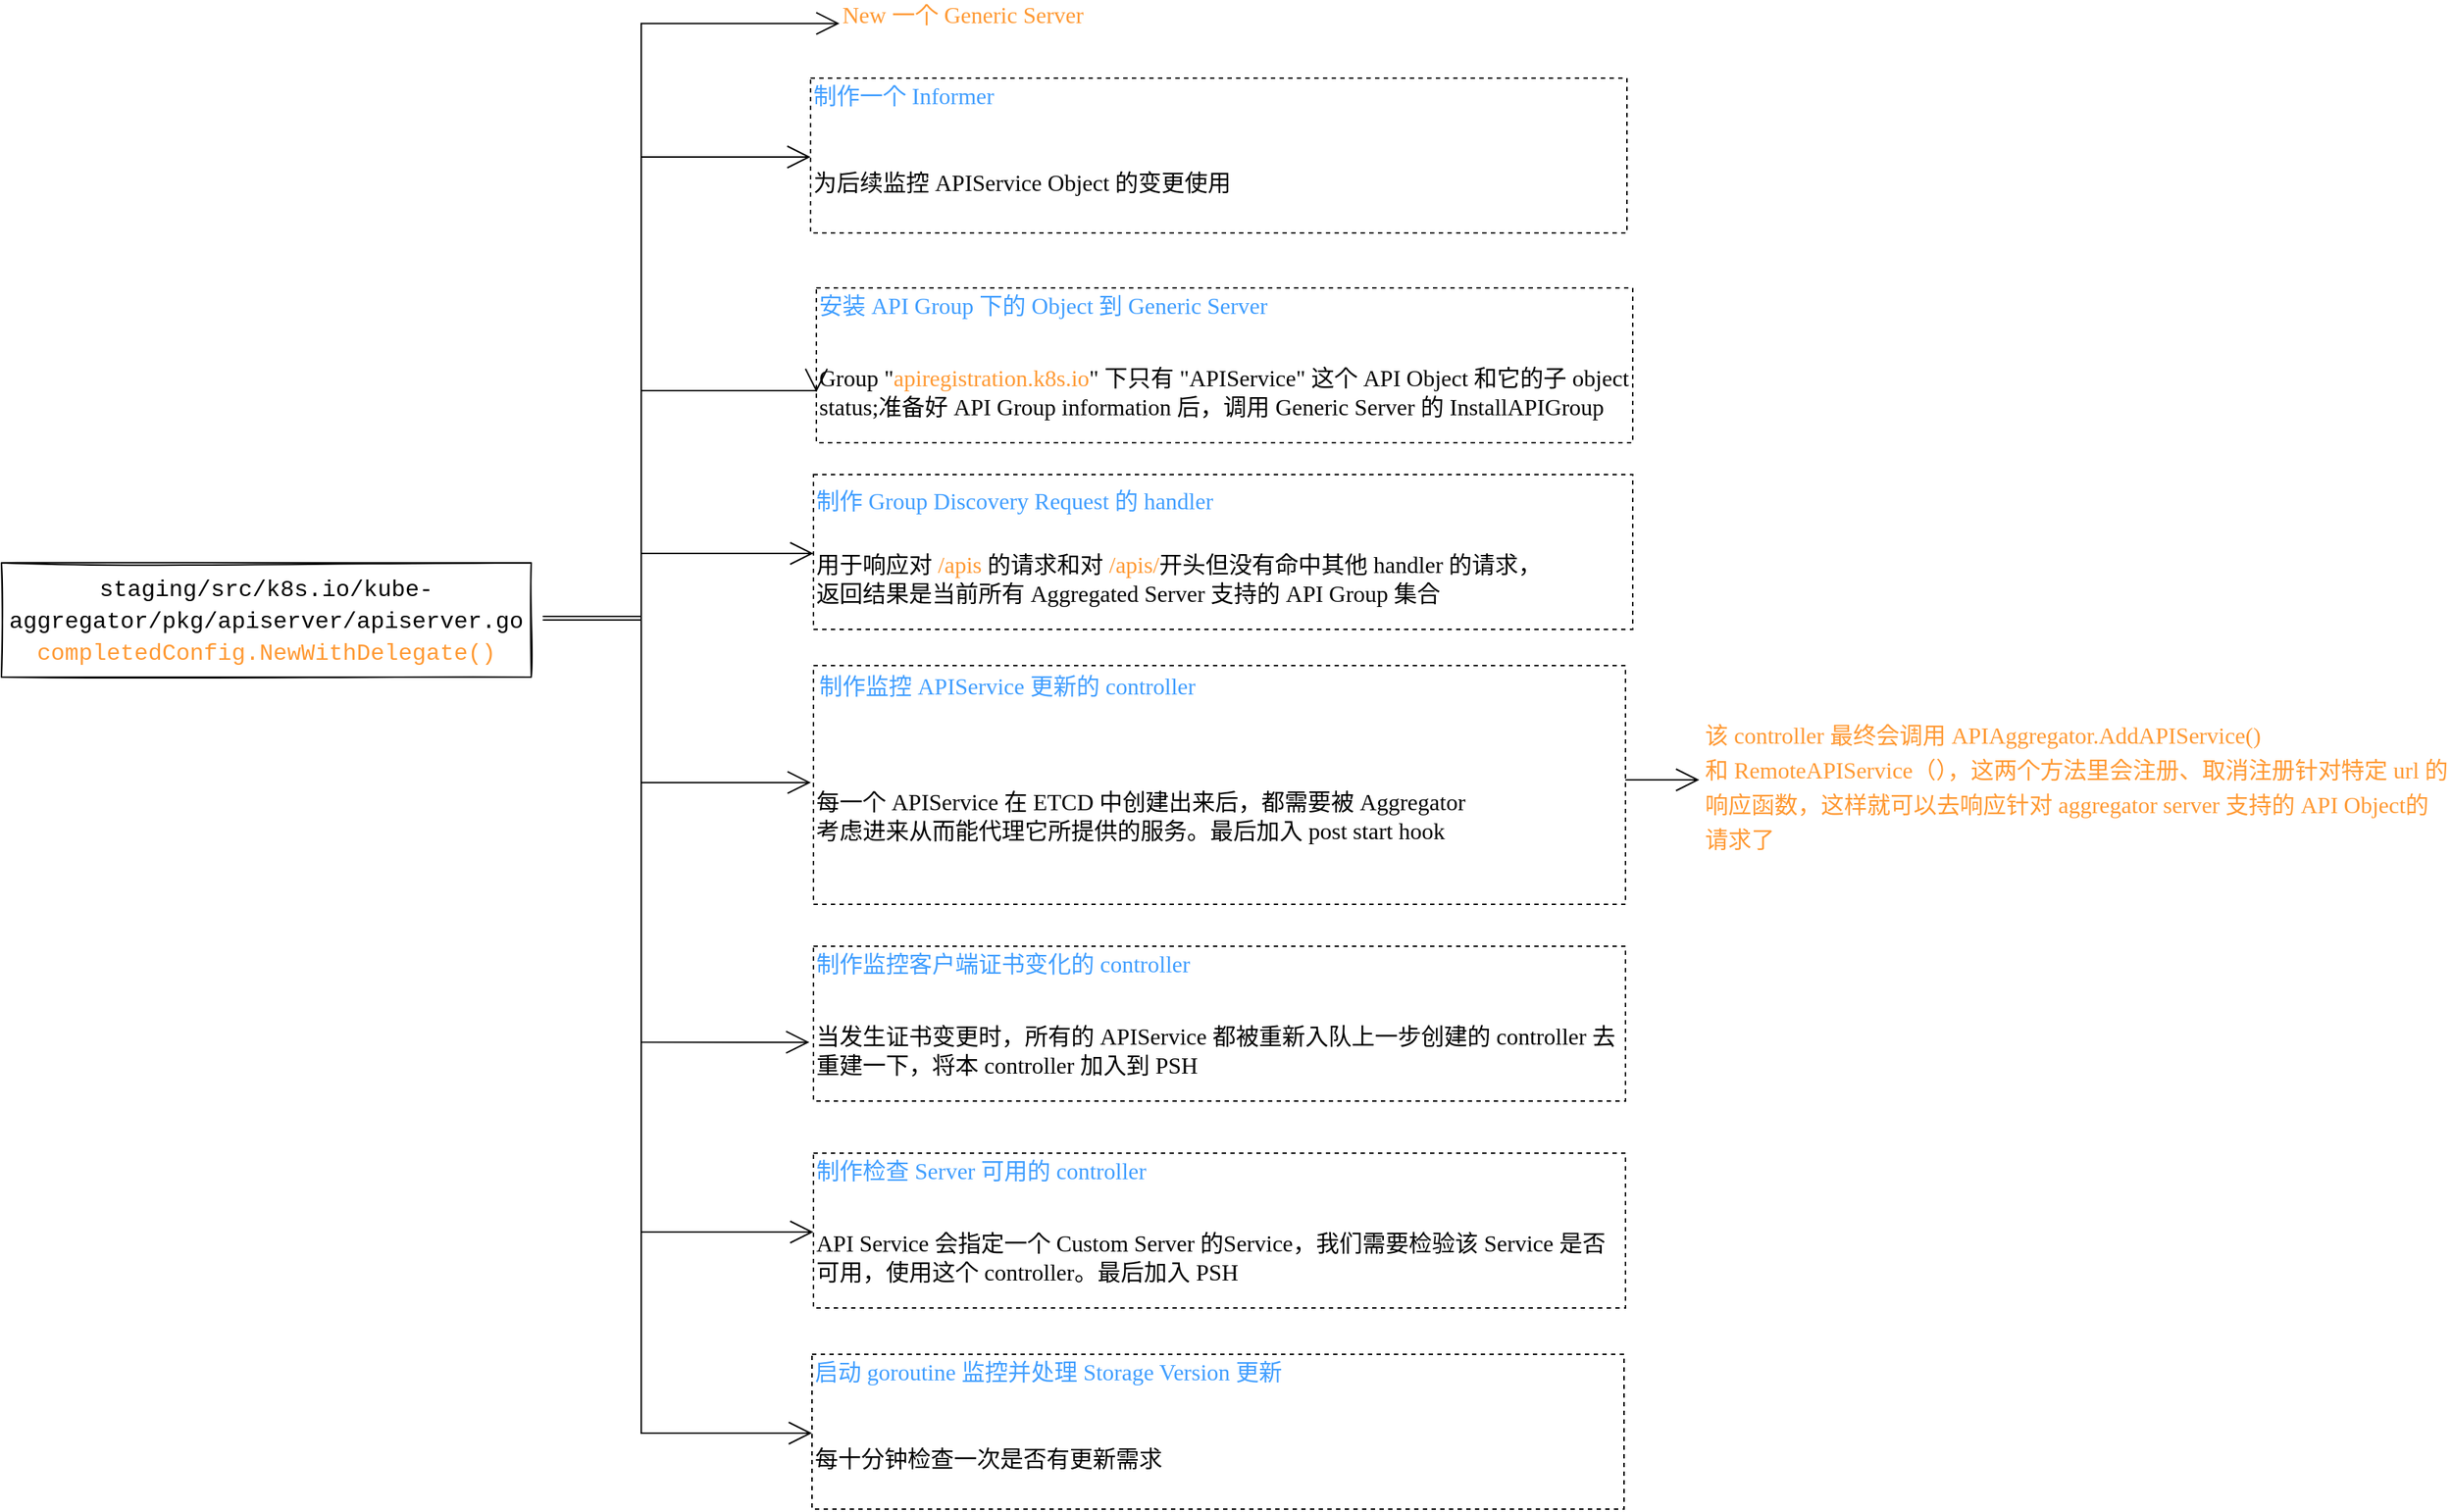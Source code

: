 <mxfile>
    <diagram id="xyFVksFQk4mhZxvsl8o6" name="第 1 页">
        <mxGraphModel dx="2469" dy="2067" grid="0" gridSize="10" guides="1" tooltips="1" connect="1" arrows="1" fold="1" page="0" pageScale="1" pageWidth="827" pageHeight="1169" math="0" shadow="0">
            <root>
                <mxCell id="0"/>
                <mxCell id="1" parent="0"/>
                <mxCell id="4" style="edgeStyle=orthogonalEdgeStyle;rounded=0;sketch=0;hachureGap=4;orthogonalLoop=1;jettySize=auto;html=1;entryX=0;entryY=0.25;entryDx=0;entryDy=0;fontFamily=Lucida Console;fontSize=16;fontColor=#000000;endArrow=open;startSize=14;endSize=14;sourcePerimeterSpacing=8;targetPerimeterSpacing=8;" parent="1" source="6" target="12" edge="1">
                    <mxGeometry relative="1" as="geometry">
                        <Array as="points">
                            <mxPoint x="224" y="-22"/>
                            <mxPoint x="224" y="-65"/>
                        </Array>
                    </mxGeometry>
                </mxCell>
                <mxCell id="33" style="edgeStyle=orthogonalEdgeStyle;rounded=0;sketch=0;hachureGap=4;orthogonalLoop=1;jettySize=auto;html=1;entryX=-0.005;entryY=0.419;entryDx=0;entryDy=0;fontFamily=Lucida Console;fontSize=16;endArrow=open;startSize=14;endSize=14;sourcePerimeterSpacing=8;targetPerimeterSpacing=8;entryPerimeter=0;" parent="1" source="6" target="16" edge="1">
                    <mxGeometry relative="1" as="geometry">
                        <Array as="points">
                            <mxPoint x="224" y="-22"/>
                            <mxPoint x="224" y="272"/>
                        </Array>
                    </mxGeometry>
                </mxCell>
                <mxCell id="34" style="edgeStyle=orthogonalEdgeStyle;rounded=0;sketch=0;hachureGap=4;orthogonalLoop=1;jettySize=auto;html=1;entryX=0;entryY=0.5;entryDx=0;entryDy=0;fontFamily=Lucida Console;fontSize=16;endArrow=open;startSize=14;endSize=14;sourcePerimeterSpacing=8;targetPerimeterSpacing=8;" parent="1" source="6" target="9" edge="1">
                    <mxGeometry relative="1" as="geometry">
                        <Array as="points">
                            <mxPoint x="224" y="-22"/>
                            <mxPoint x="224" y="-178"/>
                        </Array>
                    </mxGeometry>
                </mxCell>
                <mxCell id="37" style="edgeStyle=orthogonalEdgeStyle;rounded=0;sketch=0;hachureGap=4;orthogonalLoop=1;jettySize=auto;html=1;fontFamily=Lucida Console;fontSize=16;endArrow=open;startSize=14;endSize=14;sourcePerimeterSpacing=8;targetPerimeterSpacing=8;entryX=0;entryY=1;entryDx=0;entryDy=0;" parent="1" source="6" edge="1" target="19">
                    <mxGeometry relative="1" as="geometry">
                        <Array as="points">
                            <mxPoint x="224" y="-22"/>
                            <mxPoint x="224" y="-432"/>
                        </Array>
                        <mxPoint x="418" y="-388" as="targetPoint"/>
                    </mxGeometry>
                </mxCell>
                <mxCell id="41" style="edgeStyle=orthogonalEdgeStyle;rounded=0;sketch=0;hachureGap=4;orthogonalLoop=1;jettySize=auto;html=1;entryX=-0.004;entryY=0.305;entryDx=0;entryDy=0;entryPerimeter=0;fontFamily=Lucida Console;fontSize=16;endArrow=open;startSize=14;endSize=14;sourcePerimeterSpacing=8;targetPerimeterSpacing=8;" parent="1" source="6" target="13" edge="1">
                    <mxGeometry relative="1" as="geometry">
                        <Array as="points">
                            <mxPoint x="224" y="-22"/>
                            <mxPoint x="224" y="93"/>
                        </Array>
                    </mxGeometry>
                </mxCell>
                <mxCell id="60" style="edgeStyle=orthogonalEdgeStyle;rounded=0;sketch=0;hachureGap=4;orthogonalLoop=1;jettySize=auto;html=1;entryX=0;entryY=0.25;entryDx=0;entryDy=0;fontFamily=Lucida Console;fontSize=16;fontColor=#FF9933;endArrow=open;startSize=14;endSize=14;sourcePerimeterSpacing=8;targetPerimeterSpacing=8;" edge="1" parent="1" source="6" target="50">
                    <mxGeometry relative="1" as="geometry">
                        <Array as="points">
                            <mxPoint x="224" y="-19"/>
                            <mxPoint x="224" y="404"/>
                        </Array>
                    </mxGeometry>
                </mxCell>
                <mxCell id="61" style="edgeStyle=orthogonalEdgeStyle;rounded=0;sketch=0;hachureGap=4;orthogonalLoop=1;jettySize=auto;html=1;entryX=0;entryY=0.25;entryDx=0;entryDy=0;fontFamily=Lucida Console;fontSize=16;fontColor=#FF9933;endArrow=open;startSize=14;endSize=14;sourcePerimeterSpacing=8;targetPerimeterSpacing=8;" edge="1" parent="1" source="6" target="53">
                    <mxGeometry relative="1" as="geometry">
                        <Array as="points">
                            <mxPoint x="224" y="-20"/>
                            <mxPoint x="224" y="543"/>
                        </Array>
                    </mxGeometry>
                </mxCell>
                <mxCell id="62" style="edgeStyle=orthogonalEdgeStyle;rounded=0;sketch=0;hachureGap=4;orthogonalLoop=1;jettySize=auto;html=1;entryX=0;entryY=0.25;entryDx=0;entryDy=0;fontFamily=Lucida Console;fontSize=16;fontColor=#FF9933;endArrow=open;startSize=14;endSize=14;sourcePerimeterSpacing=8;targetPerimeterSpacing=8;" edge="1" parent="1" source="6" target="46">
                    <mxGeometry relative="1" as="geometry">
                        <Array as="points">
                            <mxPoint x="224" y="-19"/>
                            <mxPoint x="224" y="-339"/>
                        </Array>
                    </mxGeometry>
                </mxCell>
                <mxCell id="6" value="&lt;div style=&quot;font-family: &amp;#34;jetbrains mono&amp;#34; , &amp;#34;consolas&amp;#34; , &amp;#34;courier new&amp;#34; , monospace ; line-height: 22px&quot;&gt;staging/src/k8s.io/kube-aggregator/pkg/apiserver/apiserver.go&lt;/div&gt;&lt;div style=&quot;font-family: &amp;#34;jetbrains mono&amp;#34; , &amp;#34;consolas&amp;#34; , &amp;#34;courier new&amp;#34; , monospace ; line-height: 22px&quot;&gt;&lt;font color=&quot;#ff9933&quot;&gt;completedConfig.NewWithDelegate()&lt;/font&gt;&lt;/div&gt;" style="rounded=0;whiteSpace=wrap;html=1;sketch=1;hachureGap=4;fontFamily=Lucida Console;fontSize=16;" parent="1" vertex="1">
                    <mxGeometry x="-218" y="-59" width="366" height="79" as="geometry"/>
                </mxCell>
                <mxCell id="7" value="" style="group;strokeColor=default;dashed=1;" parent="1" vertex="1" connectable="0">
                    <mxGeometry x="345" y="-249" width="564" height="107" as="geometry"/>
                </mxCell>
                <mxCell id="8" value="安装 API Group 下的 Object 到 Generic Server" style="text;strokeColor=none;fillColor=none;html=1;align=left;verticalAlign=middle;whiteSpace=wrap;rounded=0;sketch=1;hachureGap=4;fontFamily=Lucida Console;fontSize=16;fontColor=#409EFF;" parent="7" vertex="1">
                    <mxGeometry width="564" height="24" as="geometry"/>
                </mxCell>
                <mxCell id="9" value="Group &quot;&lt;font color=&quot;#ff9933&quot;&gt;apiregistration.k8s.io&lt;/font&gt;&quot; 下只有 &quot;APIService&quot; 这个 API Object 和它的子 object status;准备好 API Group information 后，调用 Generic Server 的 InstallAPIGroup" style="text;strokeColor=none;fillColor=none;html=1;align=left;verticalAlign=middle;whiteSpace=wrap;rounded=0;sketch=1;hachureGap=4;fontFamily=Lucida Console;fontSize=16;fontColor=#000000;" parent="7" vertex="1">
                    <mxGeometry y="37" width="562.883" height="70" as="geometry"/>
                </mxCell>
                <mxCell id="10" value="" style="group;strokeColor=default;dashed=1;" parent="1" vertex="1" connectable="0">
                    <mxGeometry x="343" y="-120" width="566" height="107" as="geometry"/>
                </mxCell>
                <mxCell id="11" value="制作 Group Discovery Request 的 handler" style="text;strokeColor=none;fillColor=none;html=1;align=left;verticalAlign=middle;whiteSpace=wrap;rounded=0;sketch=0;hachureGap=4;fontFamily=Lucida Console;fontSize=16;fontColor=#409EFF;" parent="10" vertex="1">
                    <mxGeometry width="566" height="35" as="geometry"/>
                </mxCell>
                <mxCell id="12" value="用于响应对 &lt;font color=&quot;#ff9933&quot;&gt;/apis&lt;/font&gt; 的请求和对 &lt;font color=&quot;#ff9933&quot;&gt;/apis/&lt;/font&gt;开头但没有命中其他 handler 的请求，返回结果是当前所有 Aggregated Server 支持的 API Group 集合" style="text;strokeColor=none;fillColor=none;html=1;align=left;verticalAlign=middle;whiteSpace=wrap;rounded=0;sketch=1;hachureGap=4;fontFamily=Lucida Console;fontSize=16;fontColor=#000000;" parent="10" vertex="1">
                    <mxGeometry y="37" width="510.532" height="70" as="geometry"/>
                </mxCell>
                <mxCell id="14" value="" style="group;strokeColor=default;dashed=1;" parent="1" vertex="1" connectable="0">
                    <mxGeometry x="343" y="206" width="561" height="107" as="geometry"/>
                </mxCell>
                <mxCell id="15" value="制作监控客户端证书变化的 controller" style="text;strokeColor=none;fillColor=none;html=1;align=left;verticalAlign=middle;whiteSpace=wrap;rounded=0;sketch=1;hachureGap=4;fontFamily=Lucida Console;fontSize=16;fontColor=#409EFF;" parent="14" vertex="1">
                    <mxGeometry width="442.829" height="24" as="geometry"/>
                </mxCell>
                <mxCell id="16" value="当发生证书变更时，所有的 APIService 都被重新入队上一步创建的 controller 去重建一下，将本 controller 加入到 PSH" style="text;strokeColor=none;fillColor=none;html=1;align=left;verticalAlign=middle;whiteSpace=wrap;rounded=0;sketch=1;hachureGap=4;fontFamily=Lucida Console;fontSize=16;fontColor=#000000;" parent="14" vertex="1">
                    <mxGeometry y="37" width="561" height="70" as="geometry"/>
                </mxCell>
                <mxCell id="23" value="" style="group;strokeColor=default;dashed=1;" parent="1" vertex="1" connectable="0">
                    <mxGeometry x="343" y="12" width="561" height="165" as="geometry"/>
                </mxCell>
                <mxCell id="13" value="每一个 APIService 在 ETCD 中创建出来后，都需要被 Aggregator 考虑进来从而能代理它所提供的服务。最后加入 post start hook" style="text;strokeColor=none;fillColor=none;html=1;align=left;verticalAlign=middle;whiteSpace=wrap;rounded=0;sketch=1;hachureGap=4;fontFamily=Lucida Console;fontSize=16;fontColor=#000000;" parent="23" vertex="1">
                    <mxGeometry y="43.921" width="451" height="121.079" as="geometry"/>
                </mxCell>
                <mxCell id="47" value="" style="edgeStyle=none;curved=1;rounded=0;sketch=1;hachureGap=4;orthogonalLoop=1;jettySize=auto;html=1;fontFamily=Architects Daughter;fontSource=https%3A%2F%2Ffonts.googleapis.com%2Fcss%3Ffamily%3DArchitects%2BDaughter;fontSize=16;fontColor=#FF9933;endArrow=open;startSize=14;endSize=14;sourcePerimeterSpacing=8;targetPerimeterSpacing=8;" edge="1" parent="23" source="22" target="13">
                    <mxGeometry relative="1" as="geometry"/>
                </mxCell>
                <mxCell id="22" value="制作监控 APIService 更新的 controller" style="text;strokeColor=none;fillColor=none;html=1;align=left;verticalAlign=middle;whiteSpace=wrap;rounded=0;sketch=0;hachureGap=4;fontFamily=Lucida Console;fontSize=16;fontColor=#409EFF;" parent="23" vertex="1">
                    <mxGeometry x="2" width="559" height="28.49" as="geometry"/>
                </mxCell>
                <mxCell id="40" value="" style="group;strokeColor=none;dashed=1;" parent="1" vertex="1" connectable="0">
                    <mxGeometry x="361" y="-445" width="560" height="33" as="geometry"/>
                </mxCell>
                <mxCell id="19" value="&lt;font color=&quot;#ff9933&quot;&gt;New 一个 Generic Server&lt;/font&gt;" style="text;strokeColor=none;fillColor=none;html=1;align=left;verticalAlign=middle;whiteSpace=wrap;rounded=0;sketch=1;hachureGap=4;fontFamily=Lucida Console;fontSize=16;fontColor=#409EFF;" parent="40" vertex="1">
                    <mxGeometry width="520.219" height="13.2" as="geometry"/>
                </mxCell>
                <mxCell id="44" value="" style="group;strokeColor=default;dashed=1;" vertex="1" connectable="0" parent="1">
                    <mxGeometry x="341" y="-394" width="564" height="107" as="geometry"/>
                </mxCell>
                <mxCell id="45" value="制作一个 Informer" style="text;strokeColor=none;fillColor=none;html=1;align=left;verticalAlign=middle;whiteSpace=wrap;rounded=0;sketch=1;hachureGap=4;fontFamily=Lucida Console;fontSize=16;fontColor=#409EFF;" vertex="1" parent="44">
                    <mxGeometry width="564" height="24" as="geometry"/>
                </mxCell>
                <mxCell id="46" value="为后续监控 APIService Object 的变更使用" style="text;strokeColor=none;fillColor=none;html=1;align=left;verticalAlign=middle;whiteSpace=wrap;rounded=0;sketch=1;hachureGap=4;fontFamily=Lucida Console;fontSize=16;fontColor=#000000;" vertex="1" parent="44">
                    <mxGeometry y="37" width="562.883" height="70" as="geometry"/>
                </mxCell>
                <mxCell id="48" value="" style="group;strokeColor=default;dashed=1;" vertex="1" connectable="0" parent="1">
                    <mxGeometry x="343" y="349" width="561" height="107" as="geometry"/>
                </mxCell>
                <mxCell id="49" value="制作检查 Server 可用的 controller" style="text;strokeColor=none;fillColor=none;html=1;align=left;verticalAlign=middle;whiteSpace=wrap;rounded=0;sketch=1;hachureGap=4;fontFamily=Lucida Console;fontSize=16;fontColor=#409EFF;" vertex="1" parent="48">
                    <mxGeometry width="442.829" height="24" as="geometry"/>
                </mxCell>
                <mxCell id="50" value="API Service 会指定一个 Custom Server 的Service，我们需要检验该 Service 是否可用，使用这个 controller。最后加入 PSH" style="text;strokeColor=none;fillColor=none;html=1;align=left;verticalAlign=middle;whiteSpace=wrap;rounded=0;sketch=1;hachureGap=4;fontFamily=Lucida Console;fontSize=16;fontColor=#000000;" vertex="1" parent="48">
                    <mxGeometry y="37" width="561" height="70" as="geometry"/>
                </mxCell>
                <mxCell id="51" value="" style="group;strokeColor=default;dashed=1;" vertex="1" connectable="0" parent="1">
                    <mxGeometry x="342" y="488" width="561" height="107" as="geometry"/>
                </mxCell>
                <mxCell id="52" value="启动 goroutine 监控并处理 Storage Version 更新" style="text;strokeColor=none;fillColor=none;html=1;align=left;verticalAlign=middle;whiteSpace=wrap;rounded=0;sketch=1;hachureGap=4;fontFamily=Lucida Console;fontSize=16;fontColor=#409EFF;" vertex="1" parent="51">
                    <mxGeometry width="442.829" height="24" as="geometry"/>
                </mxCell>
                <mxCell id="53" value="每十分钟检查一次是否有更新需求" style="text;strokeColor=none;fillColor=none;html=1;align=left;verticalAlign=middle;whiteSpace=wrap;rounded=0;sketch=1;hachureGap=4;fontFamily=Lucida Console;fontSize=16;fontColor=#000000;" vertex="1" parent="51">
                    <mxGeometry y="37" width="561" height="70" as="geometry"/>
                </mxCell>
                <mxCell id="55" value="&lt;font style=&quot;font-size: 16px&quot; face=&quot;Lucida Console&quot;&gt;该 controller 最终会调用 APIAggregator.AddAPIService()&lt;br&gt;和 RemoteAPIService（），这两个方法里会注册、取消注册针对特定 url 的响应函数，这样就可以去响应针对 aggregator server 支持的 API Object的请求了&lt;br&gt;&lt;/font&gt;" style="text;strokeColor=none;fillColor=none;html=1;align=left;verticalAlign=middle;whiteSpace=wrap;rounded=0;labelBackgroundColor=none;sketch=0;hachureGap=4;fontFamily=Architects Daughter;fontSource=https%3A%2F%2Ffonts.googleapis.com%2Fcss%3Ffamily%3DArchitects%2BDaughter;fontSize=20;fontColor=#FF9933;" vertex="1" parent="1">
                    <mxGeometry x="957" y="39.5" width="517" height="110" as="geometry"/>
                </mxCell>
                <mxCell id="56" value="" style="edgeStyle=none;orthogonalLoop=1;jettySize=auto;html=1;rounded=0;sketch=0;hachureGap=4;fontFamily=Lucida Console;fontSize=16;fontColor=#FF9933;endArrow=open;startSize=14;endSize=14;sourcePerimeterSpacing=8;targetPerimeterSpacing=8;curved=1;" edge="1" parent="1">
                    <mxGeometry width="120" relative="1" as="geometry">
                        <mxPoint x="904" y="91" as="sourcePoint"/>
                        <mxPoint x="955" y="91" as="targetPoint"/>
                        <Array as="points"/>
                    </mxGeometry>
                </mxCell>
            </root>
        </mxGraphModel>
    </diagram>
</mxfile>